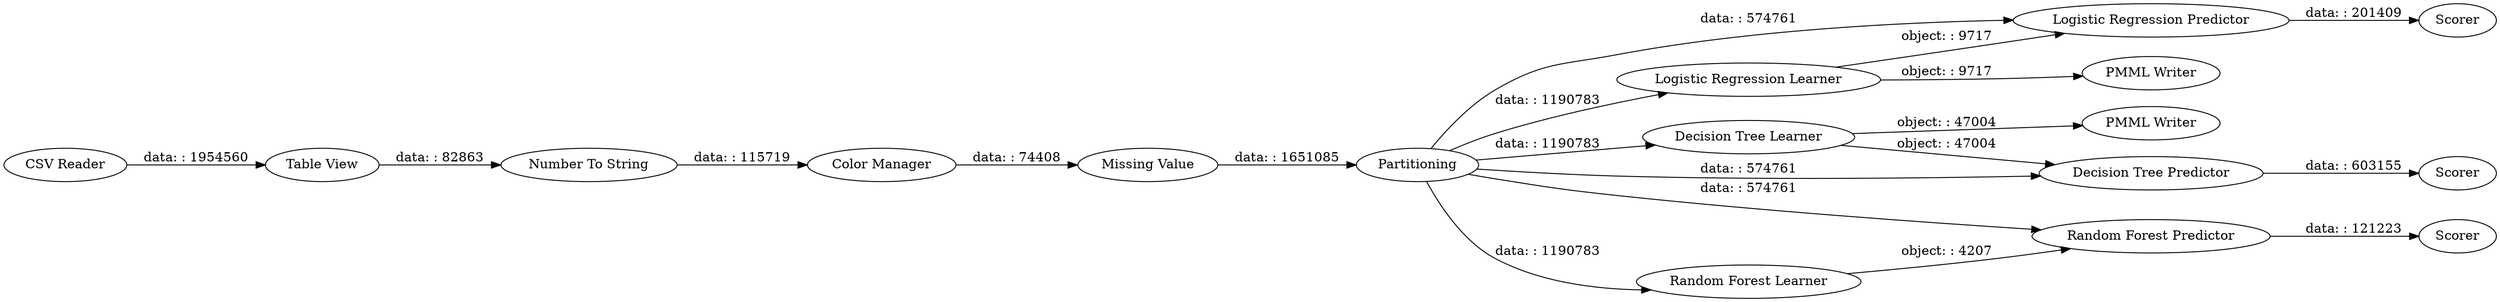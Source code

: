 digraph {
	"-5999638408449202077_7" [label=Partitioning]
	"-5999638408449202077_13" [label="Logistic Regression Predictor"]
	"-5999638408449202077_8" [label="Decision Tree Learner"]
	"-5999638408449202077_10" [label=Scorer]
	"-5999638408449202077_15" [label="Random Forest Learner"]
	"-5999638408449202077_2" [label="CSV Reader"]
	"-5999638408449202077_6" [label="Missing Value"]
	"-5999638408449202077_14" [label=Scorer]
	"-5999638408449202077_16" [label="Random Forest Predictor"]
	"-5999638408449202077_12" [label="Logistic Regression Learner"]
	"-5999638408449202077_3" [label="Table View"]
	"-5999638408449202077_4" [label="Number To String"]
	"-5999638408449202077_18" [label="PMML Writer"]
	"-5999638408449202077_11" [label="PMML Writer"]
	"-5999638408449202077_17" [label=Scorer]
	"-5999638408449202077_9" [label="Decision Tree Predictor"]
	"-5999638408449202077_5" [label="Color Manager"]
	"-5999638408449202077_5" -> "-5999638408449202077_6" [label="data: : 74408"]
	"-5999638408449202077_7" -> "-5999638408449202077_16" [label="data: : 574761"]
	"-5999638408449202077_7" -> "-5999638408449202077_9" [label="data: : 574761"]
	"-5999638408449202077_8" -> "-5999638408449202077_11" [label="object: : 47004"]
	"-5999638408449202077_7" -> "-5999638408449202077_15" [label="data: : 1190783"]
	"-5999638408449202077_2" -> "-5999638408449202077_3" [label="data: : 1954560"]
	"-5999638408449202077_3" -> "-5999638408449202077_4" [label="data: : 82863"]
	"-5999638408449202077_16" -> "-5999638408449202077_17" [label="data: : 121223"]
	"-5999638408449202077_8" -> "-5999638408449202077_9" [label="object: : 47004"]
	"-5999638408449202077_7" -> "-5999638408449202077_8" [label="data: : 1190783"]
	"-5999638408449202077_13" -> "-5999638408449202077_14" [label="data: : 201409"]
	"-5999638408449202077_12" -> "-5999638408449202077_18" [label="object: : 9717"]
	"-5999638408449202077_9" -> "-5999638408449202077_10" [label="data: : 603155"]
	"-5999638408449202077_12" -> "-5999638408449202077_13" [label="object: : 9717"]
	"-5999638408449202077_15" -> "-5999638408449202077_16" [label="object: : 4207"]
	"-5999638408449202077_7" -> "-5999638408449202077_12" [label="data: : 1190783"]
	"-5999638408449202077_4" -> "-5999638408449202077_5" [label="data: : 115719"]
	"-5999638408449202077_7" -> "-5999638408449202077_13" [label="data: : 574761"]
	"-5999638408449202077_6" -> "-5999638408449202077_7" [label="data: : 1651085"]
	rankdir=LR
}
